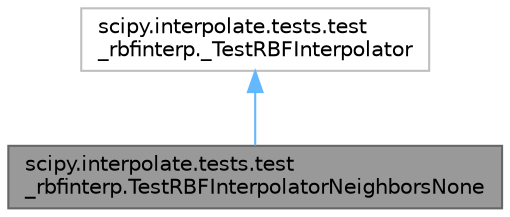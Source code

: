 digraph "scipy.interpolate.tests.test_rbfinterp.TestRBFInterpolatorNeighborsNone"
{
 // LATEX_PDF_SIZE
  bgcolor="transparent";
  edge [fontname=Helvetica,fontsize=10,labelfontname=Helvetica,labelfontsize=10];
  node [fontname=Helvetica,fontsize=10,shape=box,height=0.2,width=0.4];
  Node1 [id="Node000001",label="scipy.interpolate.tests.test\l_rbfinterp.TestRBFInterpolatorNeighborsNone",height=0.2,width=0.4,color="gray40", fillcolor="grey60", style="filled", fontcolor="black",tooltip=" "];
  Node2 -> Node1 [id="edge1_Node000001_Node000002",dir="back",color="steelblue1",style="solid",tooltip=" "];
  Node2 [id="Node000002",label="scipy.interpolate.tests.test\l_rbfinterp._TestRBFInterpolator",height=0.2,width=0.4,color="grey75", fillcolor="white", style="filled",URL="$df/de5/classscipy_1_1interpolate_1_1tests_1_1test__rbfinterp_1_1__TestRBFInterpolator.html",tooltip=" "];
}
